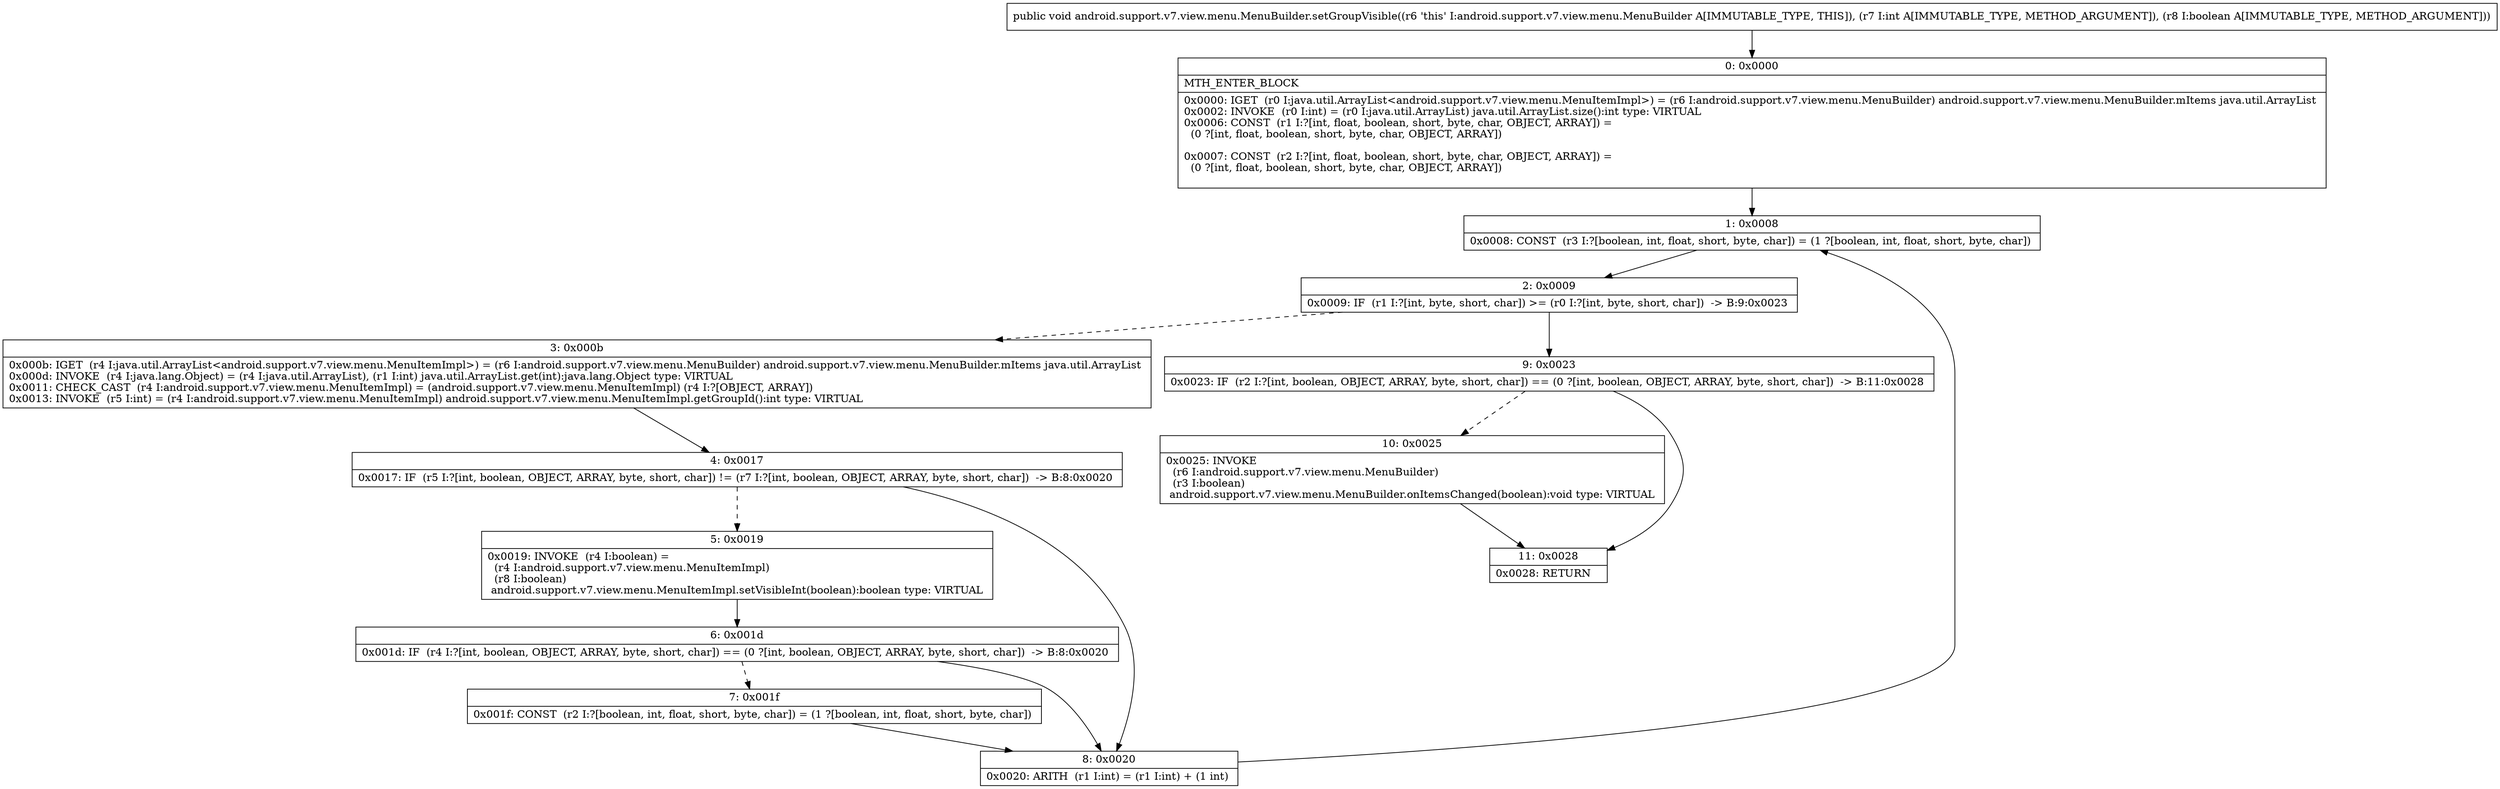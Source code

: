 digraph "CFG forandroid.support.v7.view.menu.MenuBuilder.setGroupVisible(IZ)V" {
Node_0 [shape=record,label="{0\:\ 0x0000|MTH_ENTER_BLOCK\l|0x0000: IGET  (r0 I:java.util.ArrayList\<android.support.v7.view.menu.MenuItemImpl\>) = (r6 I:android.support.v7.view.menu.MenuBuilder) android.support.v7.view.menu.MenuBuilder.mItems java.util.ArrayList \l0x0002: INVOKE  (r0 I:int) = (r0 I:java.util.ArrayList) java.util.ArrayList.size():int type: VIRTUAL \l0x0006: CONST  (r1 I:?[int, float, boolean, short, byte, char, OBJECT, ARRAY]) = \l  (0 ?[int, float, boolean, short, byte, char, OBJECT, ARRAY])\l \l0x0007: CONST  (r2 I:?[int, float, boolean, short, byte, char, OBJECT, ARRAY]) = \l  (0 ?[int, float, boolean, short, byte, char, OBJECT, ARRAY])\l \l}"];
Node_1 [shape=record,label="{1\:\ 0x0008|0x0008: CONST  (r3 I:?[boolean, int, float, short, byte, char]) = (1 ?[boolean, int, float, short, byte, char]) \l}"];
Node_2 [shape=record,label="{2\:\ 0x0009|0x0009: IF  (r1 I:?[int, byte, short, char]) \>= (r0 I:?[int, byte, short, char])  \-\> B:9:0x0023 \l}"];
Node_3 [shape=record,label="{3\:\ 0x000b|0x000b: IGET  (r4 I:java.util.ArrayList\<android.support.v7.view.menu.MenuItemImpl\>) = (r6 I:android.support.v7.view.menu.MenuBuilder) android.support.v7.view.menu.MenuBuilder.mItems java.util.ArrayList \l0x000d: INVOKE  (r4 I:java.lang.Object) = (r4 I:java.util.ArrayList), (r1 I:int) java.util.ArrayList.get(int):java.lang.Object type: VIRTUAL \l0x0011: CHECK_CAST  (r4 I:android.support.v7.view.menu.MenuItemImpl) = (android.support.v7.view.menu.MenuItemImpl) (r4 I:?[OBJECT, ARRAY]) \l0x0013: INVOKE  (r5 I:int) = (r4 I:android.support.v7.view.menu.MenuItemImpl) android.support.v7.view.menu.MenuItemImpl.getGroupId():int type: VIRTUAL \l}"];
Node_4 [shape=record,label="{4\:\ 0x0017|0x0017: IF  (r5 I:?[int, boolean, OBJECT, ARRAY, byte, short, char]) != (r7 I:?[int, boolean, OBJECT, ARRAY, byte, short, char])  \-\> B:8:0x0020 \l}"];
Node_5 [shape=record,label="{5\:\ 0x0019|0x0019: INVOKE  (r4 I:boolean) = \l  (r4 I:android.support.v7.view.menu.MenuItemImpl)\l  (r8 I:boolean)\l android.support.v7.view.menu.MenuItemImpl.setVisibleInt(boolean):boolean type: VIRTUAL \l}"];
Node_6 [shape=record,label="{6\:\ 0x001d|0x001d: IF  (r4 I:?[int, boolean, OBJECT, ARRAY, byte, short, char]) == (0 ?[int, boolean, OBJECT, ARRAY, byte, short, char])  \-\> B:8:0x0020 \l}"];
Node_7 [shape=record,label="{7\:\ 0x001f|0x001f: CONST  (r2 I:?[boolean, int, float, short, byte, char]) = (1 ?[boolean, int, float, short, byte, char]) \l}"];
Node_8 [shape=record,label="{8\:\ 0x0020|0x0020: ARITH  (r1 I:int) = (r1 I:int) + (1 int) \l}"];
Node_9 [shape=record,label="{9\:\ 0x0023|0x0023: IF  (r2 I:?[int, boolean, OBJECT, ARRAY, byte, short, char]) == (0 ?[int, boolean, OBJECT, ARRAY, byte, short, char])  \-\> B:11:0x0028 \l}"];
Node_10 [shape=record,label="{10\:\ 0x0025|0x0025: INVOKE  \l  (r6 I:android.support.v7.view.menu.MenuBuilder)\l  (r3 I:boolean)\l android.support.v7.view.menu.MenuBuilder.onItemsChanged(boolean):void type: VIRTUAL \l}"];
Node_11 [shape=record,label="{11\:\ 0x0028|0x0028: RETURN   \l}"];
MethodNode[shape=record,label="{public void android.support.v7.view.menu.MenuBuilder.setGroupVisible((r6 'this' I:android.support.v7.view.menu.MenuBuilder A[IMMUTABLE_TYPE, THIS]), (r7 I:int A[IMMUTABLE_TYPE, METHOD_ARGUMENT]), (r8 I:boolean A[IMMUTABLE_TYPE, METHOD_ARGUMENT])) }"];
MethodNode -> Node_0;
Node_0 -> Node_1;
Node_1 -> Node_2;
Node_2 -> Node_3[style=dashed];
Node_2 -> Node_9;
Node_3 -> Node_4;
Node_4 -> Node_5[style=dashed];
Node_4 -> Node_8;
Node_5 -> Node_6;
Node_6 -> Node_7[style=dashed];
Node_6 -> Node_8;
Node_7 -> Node_8;
Node_8 -> Node_1;
Node_9 -> Node_10[style=dashed];
Node_9 -> Node_11;
Node_10 -> Node_11;
}

